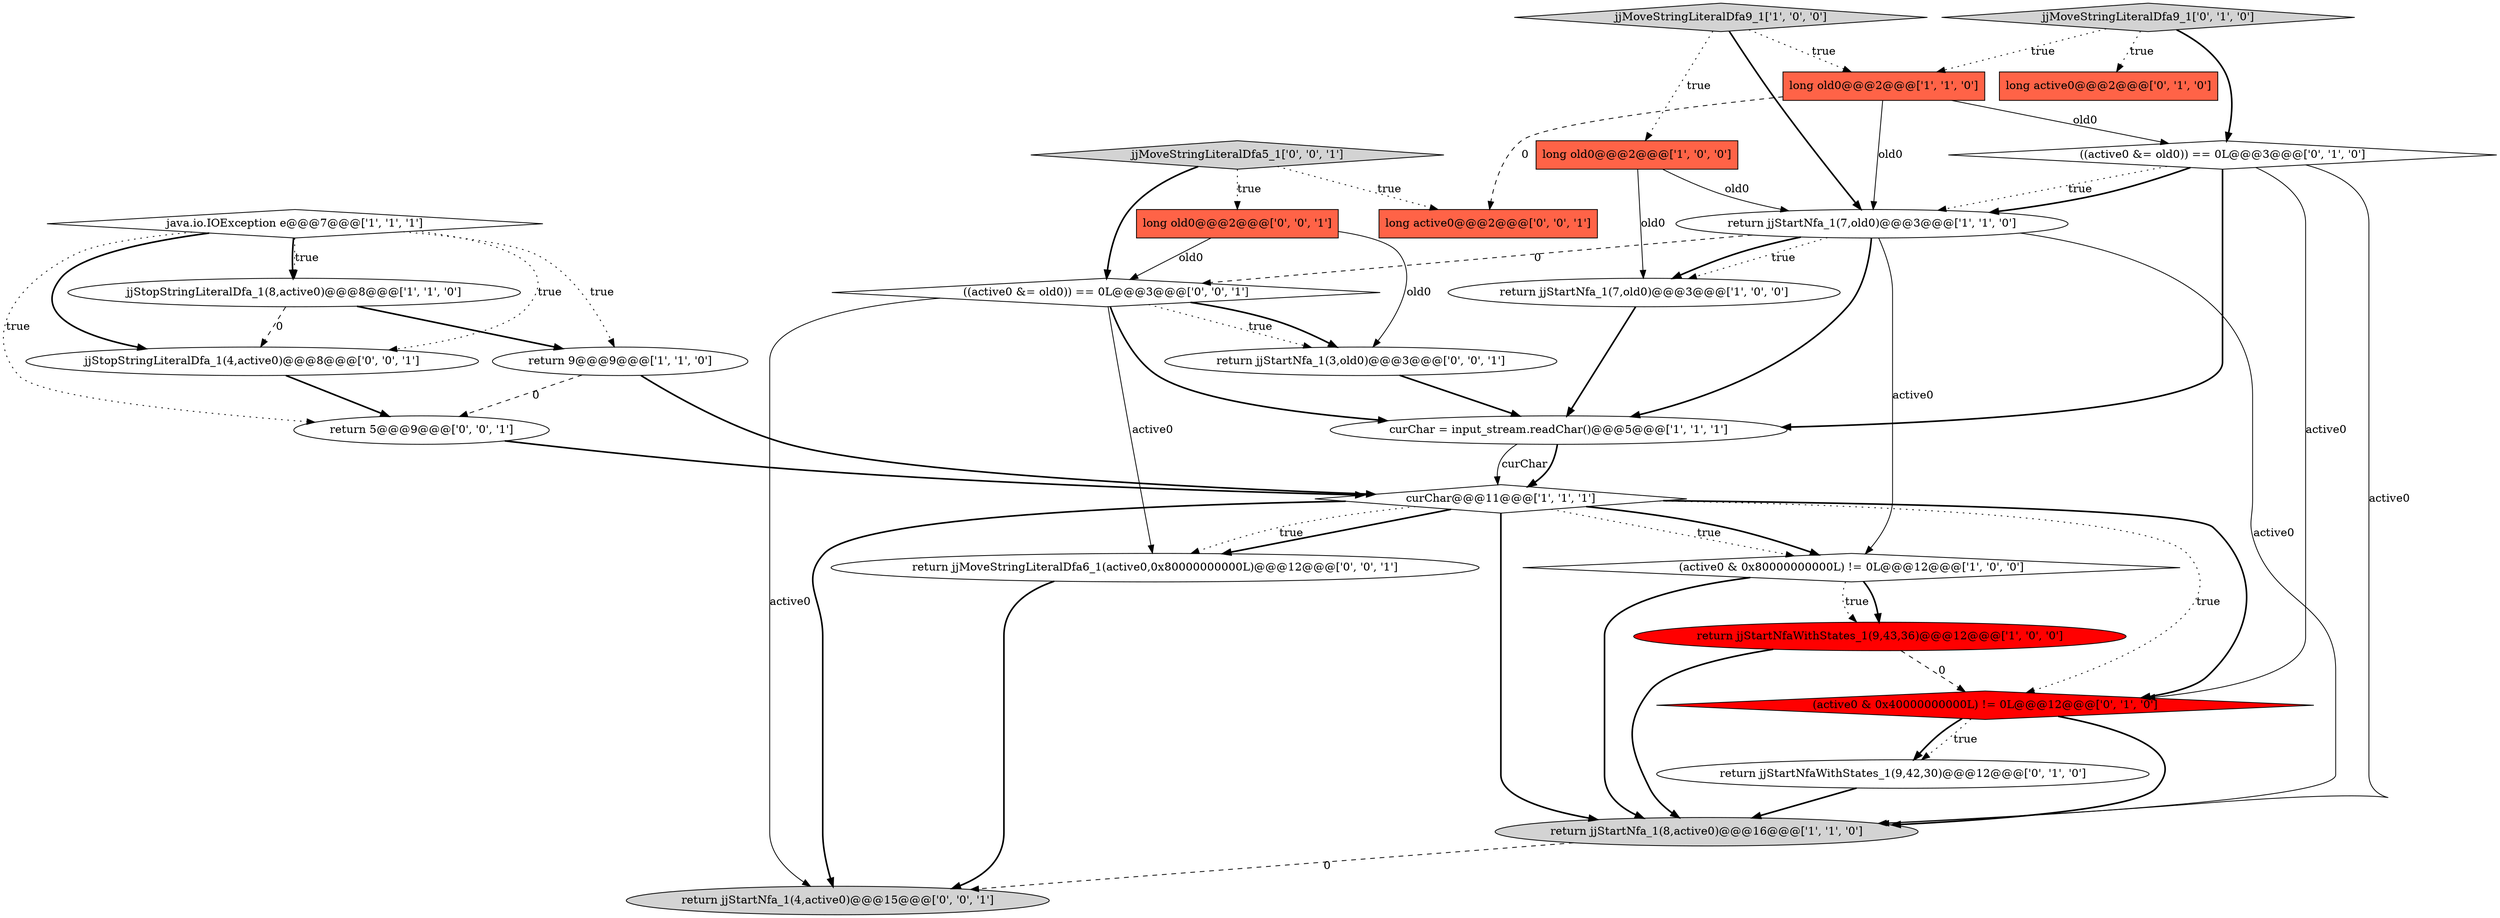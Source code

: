 digraph {
18 [style = filled, label = "jjStopStringLiteralDfa_1(4,active0)@@@8@@@['0', '0', '1']", fillcolor = white, shape = ellipse image = "AAA0AAABBB3BBB"];
21 [style = filled, label = "return jjMoveStringLiteralDfa6_1(active0,0x80000000000L)@@@12@@@['0', '0', '1']", fillcolor = white, shape = ellipse image = "AAA0AAABBB3BBB"];
17 [style = filled, label = "long active0@@@2@@@['0', '1', '0']", fillcolor = tomato, shape = box image = "AAA0AAABBB2BBB"];
12 [style = filled, label = "return jjStartNfaWithStates_1(9,43,36)@@@12@@@['1', '0', '0']", fillcolor = red, shape = ellipse image = "AAA1AAABBB1BBB"];
25 [style = filled, label = "return 5@@@9@@@['0', '0', '1']", fillcolor = white, shape = ellipse image = "AAA0AAABBB3BBB"];
11 [style = filled, label = "return jjStartNfa_1(8,active0)@@@16@@@['1', '1', '0']", fillcolor = lightgray, shape = ellipse image = "AAA0AAABBB1BBB"];
6 [style = filled, label = "return jjStartNfa_1(7,old0)@@@3@@@['1', '0', '0']", fillcolor = white, shape = ellipse image = "AAA0AAABBB1BBB"];
7 [style = filled, label = "java.io.IOException e@@@7@@@['1', '1', '1']", fillcolor = white, shape = diamond image = "AAA0AAABBB1BBB"];
14 [style = filled, label = "jjMoveStringLiteralDfa9_1['0', '1', '0']", fillcolor = lightgray, shape = diamond image = "AAA0AAABBB2BBB"];
8 [style = filled, label = "jjStopStringLiteralDfa_1(8,active0)@@@8@@@['1', '1', '0']", fillcolor = white, shape = ellipse image = "AAA0AAABBB1BBB"];
4 [style = filled, label = "(active0 & 0x80000000000L) != 0L@@@12@@@['1', '0', '0']", fillcolor = white, shape = diamond image = "AAA0AAABBB1BBB"];
2 [style = filled, label = "long old0@@@2@@@['1', '0', '0']", fillcolor = tomato, shape = box image = "AAA0AAABBB1BBB"];
20 [style = filled, label = "long old0@@@2@@@['0', '0', '1']", fillcolor = tomato, shape = box image = "AAA0AAABBB3BBB"];
15 [style = filled, label = "((active0 &= old0)) == 0L@@@3@@@['0', '1', '0']", fillcolor = white, shape = diamond image = "AAA0AAABBB2BBB"];
26 [style = filled, label = "((active0 &= old0)) == 0L@@@3@@@['0', '0', '1']", fillcolor = white, shape = diamond image = "AAA0AAABBB3BBB"];
23 [style = filled, label = "return jjStartNfa_1(3,old0)@@@3@@@['0', '0', '1']", fillcolor = white, shape = ellipse image = "AAA0AAABBB3BBB"];
13 [style = filled, label = "return jjStartNfaWithStates_1(9,42,30)@@@12@@@['0', '1', '0']", fillcolor = white, shape = ellipse image = "AAA0AAABBB2BBB"];
16 [style = filled, label = "(active0 & 0x40000000000L) != 0L@@@12@@@['0', '1', '0']", fillcolor = red, shape = diamond image = "AAA1AAABBB2BBB"];
19 [style = filled, label = "jjMoveStringLiteralDfa5_1['0', '0', '1']", fillcolor = lightgray, shape = diamond image = "AAA0AAABBB3BBB"];
9 [style = filled, label = "return jjStartNfa_1(7,old0)@@@3@@@['1', '1', '0']", fillcolor = white, shape = ellipse image = "AAA0AAABBB1BBB"];
22 [style = filled, label = "long active0@@@2@@@['0', '0', '1']", fillcolor = tomato, shape = box image = "AAA0AAABBB3BBB"];
3 [style = filled, label = "long old0@@@2@@@['1', '1', '0']", fillcolor = tomato, shape = box image = "AAA0AAABBB1BBB"];
24 [style = filled, label = "return jjStartNfa_1(4,active0)@@@15@@@['0', '0', '1']", fillcolor = lightgray, shape = ellipse image = "AAA0AAABBB3BBB"];
1 [style = filled, label = "jjMoveStringLiteralDfa9_1['1', '0', '0']", fillcolor = lightgray, shape = diamond image = "AAA0AAABBB1BBB"];
0 [style = filled, label = "curChar = input_stream.readChar()@@@5@@@['1', '1', '1']", fillcolor = white, shape = ellipse image = "AAA0AAABBB1BBB"];
10 [style = filled, label = "return 9@@@9@@@['1', '1', '0']", fillcolor = white, shape = ellipse image = "AAA0AAABBB1BBB"];
5 [style = filled, label = "curChar@@@11@@@['1', '1', '1']", fillcolor = white, shape = diamond image = "AAA0AAABBB1BBB"];
26->21 [style = solid, label="active0"];
8->10 [style = bold, label=""];
3->9 [style = solid, label="old0"];
15->11 [style = solid, label="active0"];
16->13 [style = bold, label=""];
15->16 [style = solid, label="active0"];
7->10 [style = dotted, label="true"];
16->11 [style = bold, label=""];
9->0 [style = bold, label=""];
16->13 [style = dotted, label="true"];
12->16 [style = dashed, label="0"];
19->20 [style = dotted, label="true"];
3->15 [style = solid, label="old0"];
9->11 [style = solid, label="active0"];
12->11 [style = bold, label=""];
2->9 [style = solid, label="old0"];
26->23 [style = dotted, label="true"];
6->0 [style = bold, label=""];
21->24 [style = bold, label=""];
3->22 [style = dashed, label="0"];
9->4 [style = solid, label="active0"];
9->6 [style = dotted, label="true"];
7->8 [style = bold, label=""];
23->0 [style = bold, label=""];
13->11 [style = bold, label=""];
26->24 [style = solid, label="active0"];
5->4 [style = dotted, label="true"];
15->9 [style = dotted, label="true"];
9->6 [style = bold, label=""];
1->9 [style = bold, label=""];
1->3 [style = dotted, label="true"];
5->16 [style = bold, label=""];
14->17 [style = dotted, label="true"];
5->21 [style = bold, label=""];
26->0 [style = bold, label=""];
10->5 [style = bold, label=""];
20->26 [style = solid, label="old0"];
2->6 [style = solid, label="old0"];
15->9 [style = bold, label=""];
19->26 [style = bold, label=""];
5->24 [style = bold, label=""];
15->0 [style = bold, label=""];
26->23 [style = bold, label=""];
5->4 [style = bold, label=""];
9->26 [style = dashed, label="0"];
19->22 [style = dotted, label="true"];
5->16 [style = dotted, label="true"];
11->24 [style = dashed, label="0"];
7->25 [style = dotted, label="true"];
14->3 [style = dotted, label="true"];
7->18 [style = dotted, label="true"];
4->12 [style = bold, label=""];
7->18 [style = bold, label=""];
18->25 [style = bold, label=""];
5->21 [style = dotted, label="true"];
25->5 [style = bold, label=""];
14->15 [style = bold, label=""];
5->11 [style = bold, label=""];
8->18 [style = dashed, label="0"];
1->2 [style = dotted, label="true"];
4->12 [style = dotted, label="true"];
7->8 [style = dotted, label="true"];
4->11 [style = bold, label=""];
10->25 [style = dashed, label="0"];
0->5 [style = solid, label="curChar"];
0->5 [style = bold, label=""];
20->23 [style = solid, label="old0"];
}
